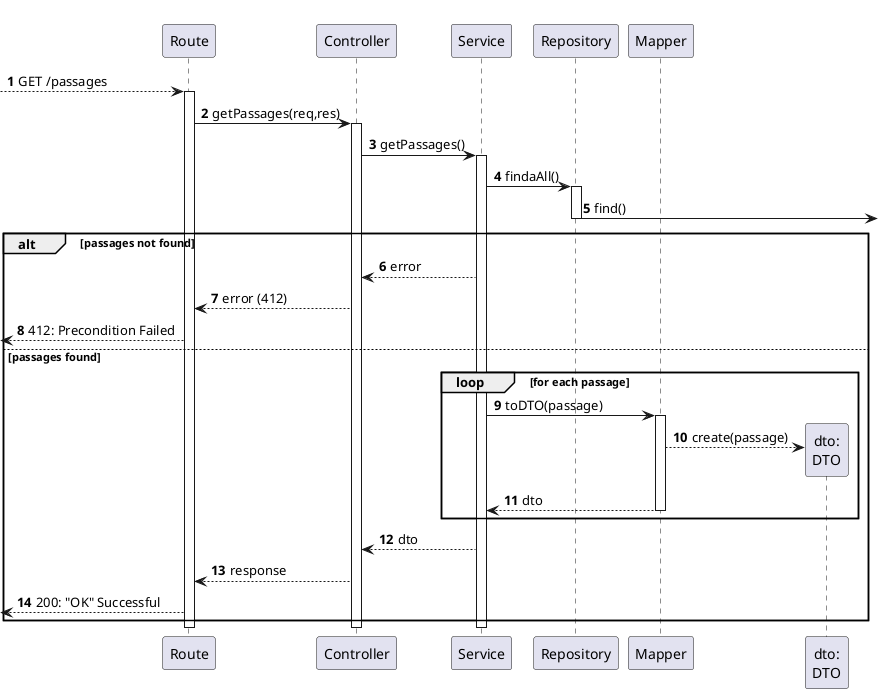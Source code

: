 @startuml
autonumber

participant "Route" as r
participant "Controller" as ctrl
participant "Service" as svc
participant "Repository" as repo

participant "Mapper" as map
participant "dto:\nDTO" as dto

[--> r : GET /passages
activate r

    r -> ctrl : getPassages(req,res)
    activate ctrl

        ctrl -> svc : getPassages()
        activate svc

            svc -> repo : findaAll()
            activate repo
                repo ->] : find()
            deactivate repo

            alt passages not found
                svc --> ctrl : error
                ctrl --> r : error (412)
                [<-- r : 412: Precondition Failed
            else passages found
                loop for each passage
                    svc -> map : toDTO(passage)

                    activate map
                        map --> dto** : create(passage)
                        ' activate dto
                        ' deactivate dto
                        map --> svc : dto
                    deactivate map
                end loop

                svc --> ctrl : dto
                ctrl --> r : response
                [<-- r : 200: "OK" Successful
            end
        deactivate svc
    deactivate ctrl
deactivate r

@enduml
